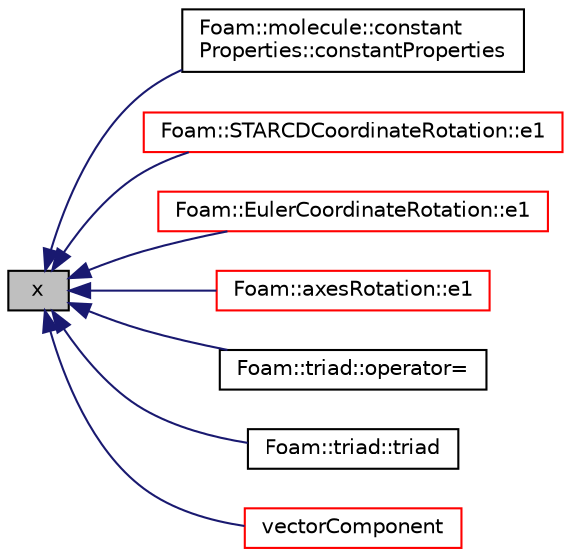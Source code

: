 digraph "x"
{
  bgcolor="transparent";
  edge [fontname="Helvetica",fontsize="10",labelfontname="Helvetica",labelfontsize="10"];
  node [fontname="Helvetica",fontsize="10",shape=record];
  rankdir="LR";
  Node1 [label="x",height=0.2,width=0.4,color="black", fillcolor="grey75", style="filled", fontcolor="black"];
  Node1 -> Node2 [dir="back",color="midnightblue",fontsize="10",style="solid",fontname="Helvetica"];
  Node2 [label="Foam::molecule::constant\lProperties::constantProperties",height=0.2,width=0.4,color="black",URL="$a00378.html#a48f10350a2cae9811619cc14159099d6",tooltip="Construct from dictionary. "];
  Node1 -> Node3 [dir="back",color="midnightblue",fontsize="10",style="solid",fontname="Helvetica"];
  Node3 [label="Foam::STARCDCoordinateRotation::e1",height=0.2,width=0.4,color="red",URL="$a02520.html#a0a551856f40f48ac66fa27c35e3bb3d9",tooltip="Return local Cartesian x-axis in global coordinates. "];
  Node1 -> Node4 [dir="back",color="midnightblue",fontsize="10",style="solid",fontname="Helvetica"];
  Node4 [label="Foam::EulerCoordinateRotation::e1",height=0.2,width=0.4,color="red",URL="$a00691.html#a0a551856f40f48ac66fa27c35e3bb3d9",tooltip="Return local Cartesian x-axis in global coordinates. "];
  Node1 -> Node5 [dir="back",color="midnightblue",fontsize="10",style="solid",fontname="Helvetica"];
  Node5 [label="Foam::axesRotation::e1",height=0.2,width=0.4,color="red",URL="$a00088.html#a0a551856f40f48ac66fa27c35e3bb3d9",tooltip="Return local Cartesian x-axis in global coordinates. "];
  Node1 -> Node6 [dir="back",color="midnightblue",fontsize="10",style="solid",fontname="Helvetica"];
  Node6 [label="Foam::triad::operator=",height=0.2,width=0.4,color="black",URL="$a02771.html#a826d050fb1d921fc49b8a867adde2e7c"];
  Node1 -> Node7 [dir="back",color="midnightblue",fontsize="10",style="solid",fontname="Helvetica"];
  Node7 [label="Foam::triad::triad",height=0.2,width=0.4,color="black",URL="$a02771.html#a6ef75b58e39483983257b8c407cce661",tooltip="Construct from a tensor. "];
  Node1 -> Node8 [dir="back",color="midnightblue",fontsize="10",style="solid",fontname="Helvetica"];
  Node8 [label="vectorComponent",height=0.2,width=0.4,color="red",URL="$a02656.html#a8dca90cd31dbf5b9d672db056cd9484f"];
}
